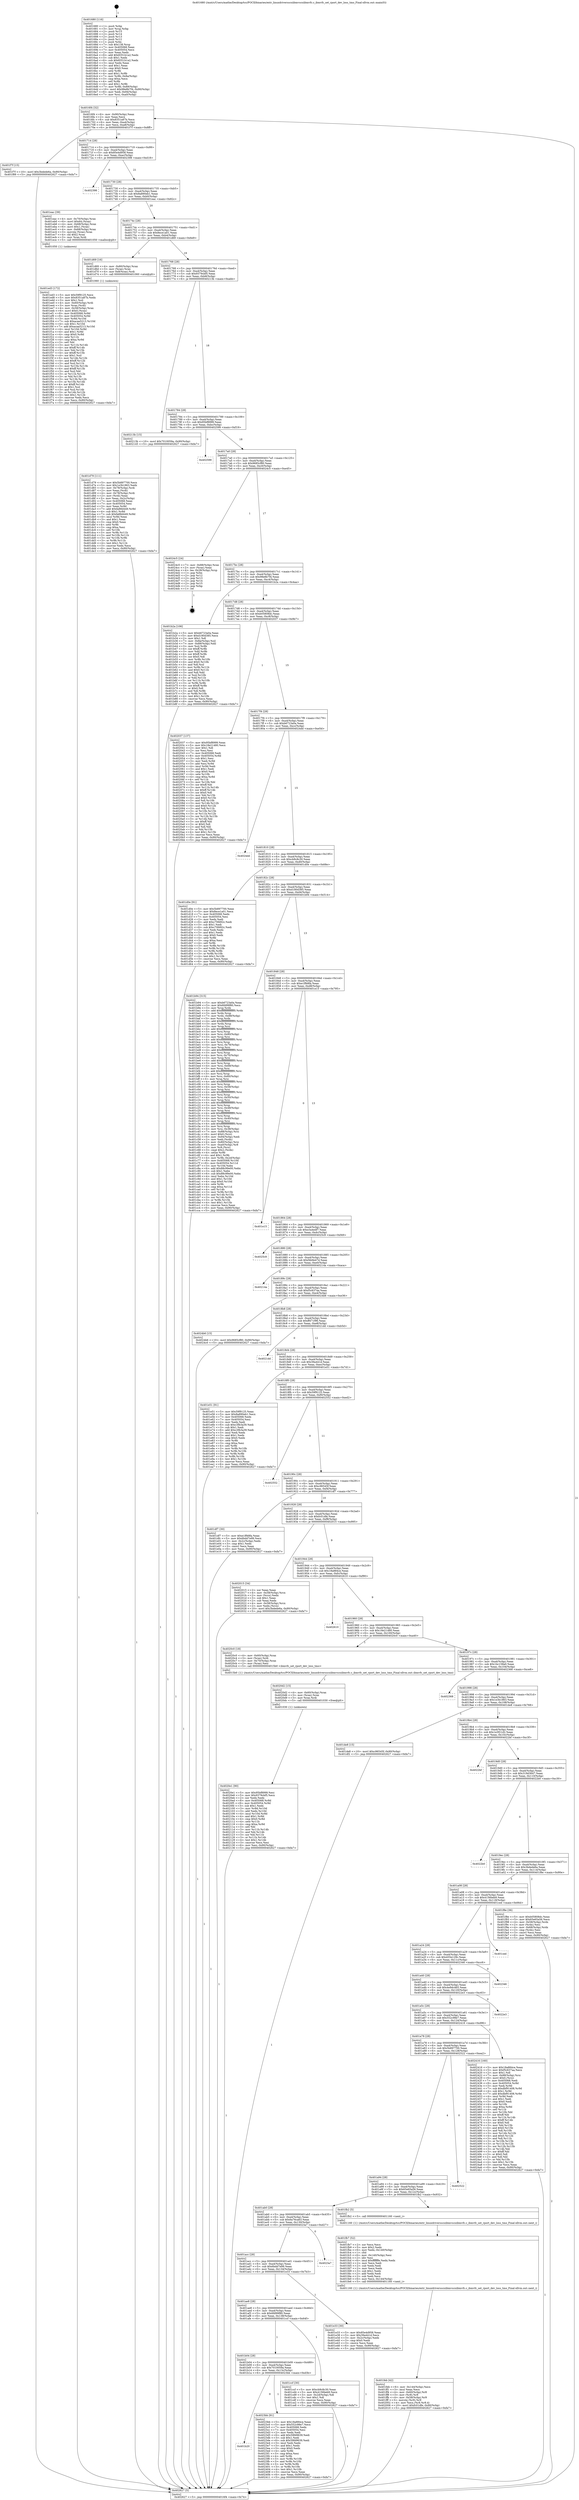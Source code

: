 digraph "0x401680" {
  label = "0x401680 (/mnt/c/Users/mathe/Desktop/tcc/POCII/binaries/extr_linuxdriversscsiibmvscsiibmvfc.c_ibmvfc_set_rport_dev_loss_tmo_Final-ollvm.out::main(0))"
  labelloc = "t"
  node[shape=record]

  Entry [label="",width=0.3,height=0.3,shape=circle,fillcolor=black,style=filled]
  "0x4016f4" [label="{
     0x4016f4 [32]\l
     | [instrs]\l
     &nbsp;&nbsp;0x4016f4 \<+6\>: mov -0x90(%rbp),%eax\l
     &nbsp;&nbsp;0x4016fa \<+2\>: mov %eax,%ecx\l
     &nbsp;&nbsp;0x4016fc \<+6\>: sub $0x8351a87b,%ecx\l
     &nbsp;&nbsp;0x401702 \<+6\>: mov %eax,-0xa4(%rbp)\l
     &nbsp;&nbsp;0x401708 \<+6\>: mov %ecx,-0xa8(%rbp)\l
     &nbsp;&nbsp;0x40170e \<+6\>: je 0000000000401f7f \<main+0x8ff\>\l
  }"]
  "0x401f7f" [label="{
     0x401f7f [15]\l
     | [instrs]\l
     &nbsp;&nbsp;0x401f7f \<+10\>: movl $0x3bdede6a,-0x90(%rbp)\l
     &nbsp;&nbsp;0x401f89 \<+5\>: jmp 0000000000402627 \<main+0xfa7\>\l
  }"]
  "0x401714" [label="{
     0x401714 [28]\l
     | [instrs]\l
     &nbsp;&nbsp;0x401714 \<+5\>: jmp 0000000000401719 \<main+0x99\>\l
     &nbsp;&nbsp;0x401719 \<+6\>: mov -0xa4(%rbp),%eax\l
     &nbsp;&nbsp;0x40171f \<+5\>: sub $0x85e4d958,%eax\l
     &nbsp;&nbsp;0x401724 \<+6\>: mov %eax,-0xac(%rbp)\l
     &nbsp;&nbsp;0x40172a \<+6\>: je 0000000000402398 \<main+0xd18\>\l
  }"]
  Exit [label="",width=0.3,height=0.3,shape=circle,fillcolor=black,style=filled,peripheries=2]
  "0x402398" [label="{
     0x402398\l
  }", style=dashed]
  "0x401730" [label="{
     0x401730 [28]\l
     | [instrs]\l
     &nbsp;&nbsp;0x401730 \<+5\>: jmp 0000000000401735 \<main+0xb5\>\l
     &nbsp;&nbsp;0x401735 \<+6\>: mov -0xa4(%rbp),%eax\l
     &nbsp;&nbsp;0x40173b \<+5\>: sub $0x8a890eb1,%eax\l
     &nbsp;&nbsp;0x401740 \<+6\>: mov %eax,-0xb0(%rbp)\l
     &nbsp;&nbsp;0x401746 \<+6\>: je 0000000000401eac \<main+0x82c\>\l
  }"]
  "0x401b20" [label="{
     0x401b20\l
  }", style=dashed]
  "0x401eac" [label="{
     0x401eac [39]\l
     | [instrs]\l
     &nbsp;&nbsp;0x401eac \<+4\>: mov -0x70(%rbp),%rax\l
     &nbsp;&nbsp;0x401eb0 \<+6\>: movl $0x64,(%rax)\l
     &nbsp;&nbsp;0x401eb6 \<+4\>: mov -0x68(%rbp),%rax\l
     &nbsp;&nbsp;0x401eba \<+6\>: movl $0x1,(%rax)\l
     &nbsp;&nbsp;0x401ec0 \<+4\>: mov -0x68(%rbp),%rax\l
     &nbsp;&nbsp;0x401ec4 \<+3\>: movslq (%rax),%rax\l
     &nbsp;&nbsp;0x401ec7 \<+4\>: shl $0x2,%rax\l
     &nbsp;&nbsp;0x401ecb \<+3\>: mov %rax,%rdi\l
     &nbsp;&nbsp;0x401ece \<+5\>: call 0000000000401050 \<malloc@plt\>\l
     | [calls]\l
     &nbsp;&nbsp;0x401050 \{1\} (unknown)\l
  }"]
  "0x40174c" [label="{
     0x40174c [28]\l
     | [instrs]\l
     &nbsp;&nbsp;0x40174c \<+5\>: jmp 0000000000401751 \<main+0xd1\>\l
     &nbsp;&nbsp;0x401751 \<+6\>: mov -0xa4(%rbp),%eax\l
     &nbsp;&nbsp;0x401757 \<+5\>: sub $0x8ece1a01,%eax\l
     &nbsp;&nbsp;0x40175c \<+6\>: mov %eax,-0xb4(%rbp)\l
     &nbsp;&nbsp;0x401762 \<+6\>: je 0000000000401d69 \<main+0x6e9\>\l
  }"]
  "0x4023bb" [label="{
     0x4023bb [91]\l
     | [instrs]\l
     &nbsp;&nbsp;0x4023bb \<+5\>: mov $0x18a884ce,%eax\l
     &nbsp;&nbsp;0x4023c0 \<+5\>: mov $0x552c98e7,%ecx\l
     &nbsp;&nbsp;0x4023c5 \<+7\>: mov 0x405068,%edx\l
     &nbsp;&nbsp;0x4023cc \<+7\>: mov 0x405054,%esi\l
     &nbsp;&nbsp;0x4023d3 \<+2\>: mov %edx,%edi\l
     &nbsp;&nbsp;0x4023d5 \<+6\>: add $0x59fd9639,%edi\l
     &nbsp;&nbsp;0x4023db \<+3\>: sub $0x1,%edi\l
     &nbsp;&nbsp;0x4023de \<+6\>: sub $0x59fd9639,%edi\l
     &nbsp;&nbsp;0x4023e4 \<+3\>: imul %edi,%edx\l
     &nbsp;&nbsp;0x4023e7 \<+3\>: and $0x1,%edx\l
     &nbsp;&nbsp;0x4023ea \<+3\>: cmp $0x0,%edx\l
     &nbsp;&nbsp;0x4023ed \<+4\>: sete %r8b\l
     &nbsp;&nbsp;0x4023f1 \<+3\>: cmp $0xa,%esi\l
     &nbsp;&nbsp;0x4023f4 \<+4\>: setl %r9b\l
     &nbsp;&nbsp;0x4023f8 \<+3\>: mov %r8b,%r10b\l
     &nbsp;&nbsp;0x4023fb \<+3\>: and %r9b,%r10b\l
     &nbsp;&nbsp;0x4023fe \<+3\>: xor %r9b,%r8b\l
     &nbsp;&nbsp;0x402401 \<+3\>: or %r8b,%r10b\l
     &nbsp;&nbsp;0x402404 \<+4\>: test $0x1,%r10b\l
     &nbsp;&nbsp;0x402408 \<+3\>: cmovne %ecx,%eax\l
     &nbsp;&nbsp;0x40240b \<+6\>: mov %eax,-0x90(%rbp)\l
     &nbsp;&nbsp;0x402411 \<+5\>: jmp 0000000000402627 \<main+0xfa7\>\l
  }"]
  "0x401d69" [label="{
     0x401d69 [16]\l
     | [instrs]\l
     &nbsp;&nbsp;0x401d69 \<+4\>: mov -0x80(%rbp),%rax\l
     &nbsp;&nbsp;0x401d6d \<+3\>: mov (%rax),%rax\l
     &nbsp;&nbsp;0x401d70 \<+4\>: mov 0x8(%rax),%rdi\l
     &nbsp;&nbsp;0x401d74 \<+5\>: call 0000000000401060 \<atoi@plt\>\l
     | [calls]\l
     &nbsp;&nbsp;0x401060 \{1\} (unknown)\l
  }"]
  "0x401768" [label="{
     0x401768 [28]\l
     | [instrs]\l
     &nbsp;&nbsp;0x401768 \<+5\>: jmp 000000000040176d \<main+0xed\>\l
     &nbsp;&nbsp;0x40176d \<+6\>: mov -0xa4(%rbp),%eax\l
     &nbsp;&nbsp;0x401773 \<+5\>: sub $0x9379cbf5,%eax\l
     &nbsp;&nbsp;0x401778 \<+6\>: mov %eax,-0xb8(%rbp)\l
     &nbsp;&nbsp;0x40177e \<+6\>: je 000000000040213b \<main+0xabb\>\l
  }"]
  "0x4020e1" [label="{
     0x4020e1 [90]\l
     | [instrs]\l
     &nbsp;&nbsp;0x4020e1 \<+5\>: mov $0x95bf8999,%esi\l
     &nbsp;&nbsp;0x4020e6 \<+5\>: mov $0x9379cbf5,%ecx\l
     &nbsp;&nbsp;0x4020eb \<+2\>: xor %edx,%edx\l
     &nbsp;&nbsp;0x4020ed \<+8\>: mov 0x405068,%r8d\l
     &nbsp;&nbsp;0x4020f5 \<+8\>: mov 0x405054,%r9d\l
     &nbsp;&nbsp;0x4020fd \<+3\>: sub $0x1,%edx\l
     &nbsp;&nbsp;0x402100 \<+3\>: mov %r8d,%r10d\l
     &nbsp;&nbsp;0x402103 \<+3\>: add %edx,%r10d\l
     &nbsp;&nbsp;0x402106 \<+4\>: imul %r10d,%r8d\l
     &nbsp;&nbsp;0x40210a \<+4\>: and $0x1,%r8d\l
     &nbsp;&nbsp;0x40210e \<+4\>: cmp $0x0,%r8d\l
     &nbsp;&nbsp;0x402112 \<+4\>: sete %r11b\l
     &nbsp;&nbsp;0x402116 \<+4\>: cmp $0xa,%r9d\l
     &nbsp;&nbsp;0x40211a \<+3\>: setl %bl\l
     &nbsp;&nbsp;0x40211d \<+3\>: mov %r11b,%r14b\l
     &nbsp;&nbsp;0x402120 \<+3\>: and %bl,%r14b\l
     &nbsp;&nbsp;0x402123 \<+3\>: xor %bl,%r11b\l
     &nbsp;&nbsp;0x402126 \<+3\>: or %r11b,%r14b\l
     &nbsp;&nbsp;0x402129 \<+4\>: test $0x1,%r14b\l
     &nbsp;&nbsp;0x40212d \<+3\>: cmovne %ecx,%esi\l
     &nbsp;&nbsp;0x402130 \<+6\>: mov %esi,-0x90(%rbp)\l
     &nbsp;&nbsp;0x402136 \<+5\>: jmp 0000000000402627 \<main+0xfa7\>\l
  }"]
  "0x40213b" [label="{
     0x40213b [15]\l
     | [instrs]\l
     &nbsp;&nbsp;0x40213b \<+10\>: movl $0x7010059a,-0x90(%rbp)\l
     &nbsp;&nbsp;0x402145 \<+5\>: jmp 0000000000402627 \<main+0xfa7\>\l
  }"]
  "0x401784" [label="{
     0x401784 [28]\l
     | [instrs]\l
     &nbsp;&nbsp;0x401784 \<+5\>: jmp 0000000000401789 \<main+0x109\>\l
     &nbsp;&nbsp;0x401789 \<+6\>: mov -0xa4(%rbp),%eax\l
     &nbsp;&nbsp;0x40178f \<+5\>: sub $0x95bf8999,%eax\l
     &nbsp;&nbsp;0x401794 \<+6\>: mov %eax,-0xbc(%rbp)\l
     &nbsp;&nbsp;0x40179a \<+6\>: je 0000000000402599 \<main+0xf19\>\l
  }"]
  "0x4020d2" [label="{
     0x4020d2 [15]\l
     | [instrs]\l
     &nbsp;&nbsp;0x4020d2 \<+4\>: mov -0x60(%rbp),%rax\l
     &nbsp;&nbsp;0x4020d6 \<+3\>: mov (%rax),%rax\l
     &nbsp;&nbsp;0x4020d9 \<+3\>: mov %rax,%rdi\l
     &nbsp;&nbsp;0x4020dc \<+5\>: call 0000000000401030 \<free@plt\>\l
     | [calls]\l
     &nbsp;&nbsp;0x401030 \{1\} (unknown)\l
  }"]
  "0x402599" [label="{
     0x402599\l
  }", style=dashed]
  "0x4017a0" [label="{
     0x4017a0 [28]\l
     | [instrs]\l
     &nbsp;&nbsp;0x4017a0 \<+5\>: jmp 00000000004017a5 \<main+0x125\>\l
     &nbsp;&nbsp;0x4017a5 \<+6\>: mov -0xa4(%rbp),%eax\l
     &nbsp;&nbsp;0x4017ab \<+5\>: sub $0x9685cf80,%eax\l
     &nbsp;&nbsp;0x4017b0 \<+6\>: mov %eax,-0xc0(%rbp)\l
     &nbsp;&nbsp;0x4017b6 \<+6\>: je 00000000004024c5 \<main+0xe45\>\l
  }"]
  "0x401feb" [label="{
     0x401feb [42]\l
     | [instrs]\l
     &nbsp;&nbsp;0x401feb \<+6\>: mov -0x144(%rbp),%ecx\l
     &nbsp;&nbsp;0x401ff1 \<+3\>: imul %eax,%ecx\l
     &nbsp;&nbsp;0x401ff4 \<+4\>: mov -0x60(%rbp),%r8\l
     &nbsp;&nbsp;0x401ff8 \<+3\>: mov (%r8),%r8\l
     &nbsp;&nbsp;0x401ffb \<+4\>: mov -0x58(%rbp),%r9\l
     &nbsp;&nbsp;0x401fff \<+3\>: movslq (%r9),%r9\l
     &nbsp;&nbsp;0x402002 \<+4\>: mov %ecx,(%r8,%r9,4)\l
     &nbsp;&nbsp;0x402006 \<+10\>: movl $0xfc01dfe,-0x90(%rbp)\l
     &nbsp;&nbsp;0x402010 \<+5\>: jmp 0000000000402627 \<main+0xfa7\>\l
  }"]
  "0x4024c5" [label="{
     0x4024c5 [24]\l
     | [instrs]\l
     &nbsp;&nbsp;0x4024c5 \<+7\>: mov -0x88(%rbp),%rax\l
     &nbsp;&nbsp;0x4024cc \<+2\>: mov (%rax),%eax\l
     &nbsp;&nbsp;0x4024ce \<+4\>: lea -0x28(%rbp),%rsp\l
     &nbsp;&nbsp;0x4024d2 \<+1\>: pop %rbx\l
     &nbsp;&nbsp;0x4024d3 \<+2\>: pop %r12\l
     &nbsp;&nbsp;0x4024d5 \<+2\>: pop %r13\l
     &nbsp;&nbsp;0x4024d7 \<+2\>: pop %r14\l
     &nbsp;&nbsp;0x4024d9 \<+2\>: pop %r15\l
     &nbsp;&nbsp;0x4024db \<+1\>: pop %rbp\l
     &nbsp;&nbsp;0x4024dc \<+1\>: ret\l
  }"]
  "0x4017bc" [label="{
     0x4017bc [28]\l
     | [instrs]\l
     &nbsp;&nbsp;0x4017bc \<+5\>: jmp 00000000004017c1 \<main+0x141\>\l
     &nbsp;&nbsp;0x4017c1 \<+6\>: mov -0xa4(%rbp),%eax\l
     &nbsp;&nbsp;0x4017c7 \<+5\>: sub $0x98e8b7f4,%eax\l
     &nbsp;&nbsp;0x4017cc \<+6\>: mov %eax,-0xc4(%rbp)\l
     &nbsp;&nbsp;0x4017d2 \<+6\>: je 0000000000401b2a \<main+0x4aa\>\l
  }"]
  "0x401fb7" [label="{
     0x401fb7 [52]\l
     | [instrs]\l
     &nbsp;&nbsp;0x401fb7 \<+2\>: xor %ecx,%ecx\l
     &nbsp;&nbsp;0x401fb9 \<+5\>: mov $0x2,%edx\l
     &nbsp;&nbsp;0x401fbe \<+6\>: mov %edx,-0x140(%rbp)\l
     &nbsp;&nbsp;0x401fc4 \<+1\>: cltd\l
     &nbsp;&nbsp;0x401fc5 \<+6\>: mov -0x140(%rbp),%esi\l
     &nbsp;&nbsp;0x401fcb \<+2\>: idiv %esi\l
     &nbsp;&nbsp;0x401fcd \<+6\>: imul $0xfffffffe,%edx,%edx\l
     &nbsp;&nbsp;0x401fd3 \<+2\>: mov %ecx,%edi\l
     &nbsp;&nbsp;0x401fd5 \<+2\>: sub %edx,%edi\l
     &nbsp;&nbsp;0x401fd7 \<+2\>: mov %ecx,%edx\l
     &nbsp;&nbsp;0x401fd9 \<+3\>: sub $0x1,%edx\l
     &nbsp;&nbsp;0x401fdc \<+2\>: add %edx,%edi\l
     &nbsp;&nbsp;0x401fde \<+2\>: sub %edi,%ecx\l
     &nbsp;&nbsp;0x401fe0 \<+6\>: mov %ecx,-0x144(%rbp)\l
     &nbsp;&nbsp;0x401fe6 \<+5\>: call 0000000000401160 \<next_i\>\l
     | [calls]\l
     &nbsp;&nbsp;0x401160 \{1\} (/mnt/c/Users/mathe/Desktop/tcc/POCII/binaries/extr_linuxdriversscsiibmvscsiibmvfc.c_ibmvfc_set_rport_dev_loss_tmo_Final-ollvm.out::next_i)\l
  }"]
  "0x401b2a" [label="{
     0x401b2a [106]\l
     | [instrs]\l
     &nbsp;&nbsp;0x401b2a \<+5\>: mov $0xb6723a0a,%eax\l
     &nbsp;&nbsp;0x401b2f \<+5\>: mov $0xd180d385,%ecx\l
     &nbsp;&nbsp;0x401b34 \<+2\>: mov $0x1,%dl\l
     &nbsp;&nbsp;0x401b36 \<+7\>: mov -0x8a(%rbp),%sil\l
     &nbsp;&nbsp;0x401b3d \<+7\>: mov -0x89(%rbp),%dil\l
     &nbsp;&nbsp;0x401b44 \<+3\>: mov %sil,%r8b\l
     &nbsp;&nbsp;0x401b47 \<+4\>: xor $0xff,%r8b\l
     &nbsp;&nbsp;0x401b4b \<+3\>: mov %dil,%r9b\l
     &nbsp;&nbsp;0x401b4e \<+4\>: xor $0xff,%r9b\l
     &nbsp;&nbsp;0x401b52 \<+3\>: xor $0x0,%dl\l
     &nbsp;&nbsp;0x401b55 \<+3\>: mov %r8b,%r10b\l
     &nbsp;&nbsp;0x401b58 \<+4\>: and $0x0,%r10b\l
     &nbsp;&nbsp;0x401b5c \<+3\>: and %dl,%sil\l
     &nbsp;&nbsp;0x401b5f \<+3\>: mov %r9b,%r11b\l
     &nbsp;&nbsp;0x401b62 \<+4\>: and $0x0,%r11b\l
     &nbsp;&nbsp;0x401b66 \<+3\>: and %dl,%dil\l
     &nbsp;&nbsp;0x401b69 \<+3\>: or %sil,%r10b\l
     &nbsp;&nbsp;0x401b6c \<+3\>: or %dil,%r11b\l
     &nbsp;&nbsp;0x401b6f \<+3\>: xor %r11b,%r10b\l
     &nbsp;&nbsp;0x401b72 \<+3\>: or %r9b,%r8b\l
     &nbsp;&nbsp;0x401b75 \<+4\>: xor $0xff,%r8b\l
     &nbsp;&nbsp;0x401b79 \<+3\>: or $0x0,%dl\l
     &nbsp;&nbsp;0x401b7c \<+3\>: and %dl,%r8b\l
     &nbsp;&nbsp;0x401b7f \<+3\>: or %r8b,%r10b\l
     &nbsp;&nbsp;0x401b82 \<+4\>: test $0x1,%r10b\l
     &nbsp;&nbsp;0x401b86 \<+3\>: cmovne %ecx,%eax\l
     &nbsp;&nbsp;0x401b89 \<+6\>: mov %eax,-0x90(%rbp)\l
     &nbsp;&nbsp;0x401b8f \<+5\>: jmp 0000000000402627 \<main+0xfa7\>\l
  }"]
  "0x4017d8" [label="{
     0x4017d8 [28]\l
     | [instrs]\l
     &nbsp;&nbsp;0x4017d8 \<+5\>: jmp 00000000004017dd \<main+0x15d\>\l
     &nbsp;&nbsp;0x4017dd \<+6\>: mov -0xa4(%rbp),%eax\l
     &nbsp;&nbsp;0x4017e3 \<+5\>: sub $0xb05808dc,%eax\l
     &nbsp;&nbsp;0x4017e8 \<+6\>: mov %eax,-0xc8(%rbp)\l
     &nbsp;&nbsp;0x4017ee \<+6\>: je 0000000000402037 \<main+0x9b7\>\l
  }"]
  "0x402627" [label="{
     0x402627 [5]\l
     | [instrs]\l
     &nbsp;&nbsp;0x402627 \<+5\>: jmp 00000000004016f4 \<main+0x74\>\l
  }"]
  "0x401680" [label="{
     0x401680 [116]\l
     | [instrs]\l
     &nbsp;&nbsp;0x401680 \<+1\>: push %rbp\l
     &nbsp;&nbsp;0x401681 \<+3\>: mov %rsp,%rbp\l
     &nbsp;&nbsp;0x401684 \<+2\>: push %r15\l
     &nbsp;&nbsp;0x401686 \<+2\>: push %r14\l
     &nbsp;&nbsp;0x401688 \<+2\>: push %r13\l
     &nbsp;&nbsp;0x40168a \<+2\>: push %r12\l
     &nbsp;&nbsp;0x40168c \<+1\>: push %rbx\l
     &nbsp;&nbsp;0x40168d \<+7\>: sub $0x138,%rsp\l
     &nbsp;&nbsp;0x401694 \<+7\>: mov 0x405068,%eax\l
     &nbsp;&nbsp;0x40169b \<+7\>: mov 0x405054,%ecx\l
     &nbsp;&nbsp;0x4016a2 \<+2\>: mov %eax,%edx\l
     &nbsp;&nbsp;0x4016a4 \<+6\>: add $0x8351b1a2,%edx\l
     &nbsp;&nbsp;0x4016aa \<+3\>: sub $0x1,%edx\l
     &nbsp;&nbsp;0x4016ad \<+6\>: sub $0x8351b1a2,%edx\l
     &nbsp;&nbsp;0x4016b3 \<+3\>: imul %edx,%eax\l
     &nbsp;&nbsp;0x4016b6 \<+3\>: and $0x1,%eax\l
     &nbsp;&nbsp;0x4016b9 \<+3\>: cmp $0x0,%eax\l
     &nbsp;&nbsp;0x4016bc \<+4\>: sete %r8b\l
     &nbsp;&nbsp;0x4016c0 \<+4\>: and $0x1,%r8b\l
     &nbsp;&nbsp;0x4016c4 \<+7\>: mov %r8b,-0x8a(%rbp)\l
     &nbsp;&nbsp;0x4016cb \<+3\>: cmp $0xa,%ecx\l
     &nbsp;&nbsp;0x4016ce \<+4\>: setl %r8b\l
     &nbsp;&nbsp;0x4016d2 \<+4\>: and $0x1,%r8b\l
     &nbsp;&nbsp;0x4016d6 \<+7\>: mov %r8b,-0x89(%rbp)\l
     &nbsp;&nbsp;0x4016dd \<+10\>: movl $0x98e8b7f4,-0x90(%rbp)\l
     &nbsp;&nbsp;0x4016e7 \<+6\>: mov %edi,-0x94(%rbp)\l
     &nbsp;&nbsp;0x4016ed \<+7\>: mov %rsi,-0xa0(%rbp)\l
  }"]
  "0x401ed3" [label="{
     0x401ed3 [172]\l
     | [instrs]\l
     &nbsp;&nbsp;0x401ed3 \<+5\>: mov $0x59f9125,%ecx\l
     &nbsp;&nbsp;0x401ed8 \<+5\>: mov $0x8351a87b,%edx\l
     &nbsp;&nbsp;0x401edd \<+3\>: mov $0x1,%sil\l
     &nbsp;&nbsp;0x401ee0 \<+4\>: mov -0x60(%rbp),%rdi\l
     &nbsp;&nbsp;0x401ee4 \<+3\>: mov %rax,(%rdi)\l
     &nbsp;&nbsp;0x401ee7 \<+4\>: mov -0x58(%rbp),%rax\l
     &nbsp;&nbsp;0x401eeb \<+6\>: movl $0x0,(%rax)\l
     &nbsp;&nbsp;0x401ef1 \<+8\>: mov 0x405068,%r8d\l
     &nbsp;&nbsp;0x401ef9 \<+8\>: mov 0x405054,%r9d\l
     &nbsp;&nbsp;0x401f01 \<+3\>: mov %r8d,%r10d\l
     &nbsp;&nbsp;0x401f04 \<+7\>: sub $0xacaa5213,%r10d\l
     &nbsp;&nbsp;0x401f0b \<+4\>: sub $0x1,%r10d\l
     &nbsp;&nbsp;0x401f0f \<+7\>: add $0xacaa5213,%r10d\l
     &nbsp;&nbsp;0x401f16 \<+4\>: imul %r10d,%r8d\l
     &nbsp;&nbsp;0x401f1a \<+4\>: and $0x1,%r8d\l
     &nbsp;&nbsp;0x401f1e \<+4\>: cmp $0x0,%r8d\l
     &nbsp;&nbsp;0x401f22 \<+4\>: sete %r11b\l
     &nbsp;&nbsp;0x401f26 \<+4\>: cmp $0xa,%r9d\l
     &nbsp;&nbsp;0x401f2a \<+3\>: setl %bl\l
     &nbsp;&nbsp;0x401f2d \<+3\>: mov %r11b,%r14b\l
     &nbsp;&nbsp;0x401f30 \<+4\>: xor $0xff,%r14b\l
     &nbsp;&nbsp;0x401f34 \<+3\>: mov %bl,%r15b\l
     &nbsp;&nbsp;0x401f37 \<+4\>: xor $0xff,%r15b\l
     &nbsp;&nbsp;0x401f3b \<+4\>: xor $0x1,%sil\l
     &nbsp;&nbsp;0x401f3f \<+3\>: mov %r14b,%r12b\l
     &nbsp;&nbsp;0x401f42 \<+4\>: and $0xff,%r12b\l
     &nbsp;&nbsp;0x401f46 \<+3\>: and %sil,%r11b\l
     &nbsp;&nbsp;0x401f49 \<+3\>: mov %r15b,%r13b\l
     &nbsp;&nbsp;0x401f4c \<+4\>: and $0xff,%r13b\l
     &nbsp;&nbsp;0x401f50 \<+3\>: and %sil,%bl\l
     &nbsp;&nbsp;0x401f53 \<+3\>: or %r11b,%r12b\l
     &nbsp;&nbsp;0x401f56 \<+3\>: or %bl,%r13b\l
     &nbsp;&nbsp;0x401f59 \<+3\>: xor %r13b,%r12b\l
     &nbsp;&nbsp;0x401f5c \<+3\>: or %r15b,%r14b\l
     &nbsp;&nbsp;0x401f5f \<+4\>: xor $0xff,%r14b\l
     &nbsp;&nbsp;0x401f63 \<+4\>: or $0x1,%sil\l
     &nbsp;&nbsp;0x401f67 \<+3\>: and %sil,%r14b\l
     &nbsp;&nbsp;0x401f6a \<+3\>: or %r14b,%r12b\l
     &nbsp;&nbsp;0x401f6d \<+4\>: test $0x1,%r12b\l
     &nbsp;&nbsp;0x401f71 \<+3\>: cmovne %edx,%ecx\l
     &nbsp;&nbsp;0x401f74 \<+6\>: mov %ecx,-0x90(%rbp)\l
     &nbsp;&nbsp;0x401f7a \<+5\>: jmp 0000000000402627 \<main+0xfa7\>\l
  }"]
  "0x402037" [label="{
     0x402037 [137]\l
     | [instrs]\l
     &nbsp;&nbsp;0x402037 \<+5\>: mov $0x95bf8999,%eax\l
     &nbsp;&nbsp;0x40203c \<+5\>: mov $0x18e21480,%ecx\l
     &nbsp;&nbsp;0x402041 \<+2\>: mov $0x1,%dl\l
     &nbsp;&nbsp;0x402043 \<+2\>: xor %esi,%esi\l
     &nbsp;&nbsp;0x402045 \<+7\>: mov 0x405068,%edi\l
     &nbsp;&nbsp;0x40204c \<+8\>: mov 0x405054,%r8d\l
     &nbsp;&nbsp;0x402054 \<+3\>: sub $0x1,%esi\l
     &nbsp;&nbsp;0x402057 \<+3\>: mov %edi,%r9d\l
     &nbsp;&nbsp;0x40205a \<+3\>: add %esi,%r9d\l
     &nbsp;&nbsp;0x40205d \<+4\>: imul %r9d,%edi\l
     &nbsp;&nbsp;0x402061 \<+3\>: and $0x1,%edi\l
     &nbsp;&nbsp;0x402064 \<+3\>: cmp $0x0,%edi\l
     &nbsp;&nbsp;0x402067 \<+4\>: sete %r10b\l
     &nbsp;&nbsp;0x40206b \<+4\>: cmp $0xa,%r8d\l
     &nbsp;&nbsp;0x40206f \<+4\>: setl %r11b\l
     &nbsp;&nbsp;0x402073 \<+3\>: mov %r10b,%bl\l
     &nbsp;&nbsp;0x402076 \<+3\>: xor $0xff,%bl\l
     &nbsp;&nbsp;0x402079 \<+3\>: mov %r11b,%r14b\l
     &nbsp;&nbsp;0x40207c \<+4\>: xor $0xff,%r14b\l
     &nbsp;&nbsp;0x402080 \<+3\>: xor $0x0,%dl\l
     &nbsp;&nbsp;0x402083 \<+3\>: mov %bl,%r15b\l
     &nbsp;&nbsp;0x402086 \<+4\>: and $0x0,%r15b\l
     &nbsp;&nbsp;0x40208a \<+3\>: and %dl,%r10b\l
     &nbsp;&nbsp;0x40208d \<+3\>: mov %r14b,%r12b\l
     &nbsp;&nbsp;0x402090 \<+4\>: and $0x0,%r12b\l
     &nbsp;&nbsp;0x402094 \<+3\>: and %dl,%r11b\l
     &nbsp;&nbsp;0x402097 \<+3\>: or %r10b,%r15b\l
     &nbsp;&nbsp;0x40209a \<+3\>: or %r11b,%r12b\l
     &nbsp;&nbsp;0x40209d \<+3\>: xor %r12b,%r15b\l
     &nbsp;&nbsp;0x4020a0 \<+3\>: or %r14b,%bl\l
     &nbsp;&nbsp;0x4020a3 \<+3\>: xor $0xff,%bl\l
     &nbsp;&nbsp;0x4020a6 \<+3\>: or $0x0,%dl\l
     &nbsp;&nbsp;0x4020a9 \<+2\>: and %dl,%bl\l
     &nbsp;&nbsp;0x4020ab \<+3\>: or %bl,%r15b\l
     &nbsp;&nbsp;0x4020ae \<+4\>: test $0x1,%r15b\l
     &nbsp;&nbsp;0x4020b2 \<+3\>: cmovne %ecx,%eax\l
     &nbsp;&nbsp;0x4020b5 \<+6\>: mov %eax,-0x90(%rbp)\l
     &nbsp;&nbsp;0x4020bb \<+5\>: jmp 0000000000402627 \<main+0xfa7\>\l
  }"]
  "0x4017f4" [label="{
     0x4017f4 [28]\l
     | [instrs]\l
     &nbsp;&nbsp;0x4017f4 \<+5\>: jmp 00000000004017f9 \<main+0x179\>\l
     &nbsp;&nbsp;0x4017f9 \<+6\>: mov -0xa4(%rbp),%eax\l
     &nbsp;&nbsp;0x4017ff \<+5\>: sub $0xb6723a0a,%eax\l
     &nbsp;&nbsp;0x401804 \<+6\>: mov %eax,-0xcc(%rbp)\l
     &nbsp;&nbsp;0x40180a \<+6\>: je 00000000004024dd \<main+0xe5d\>\l
  }"]
  "0x401d79" [label="{
     0x401d79 [111]\l
     | [instrs]\l
     &nbsp;&nbsp;0x401d79 \<+5\>: mov $0x5b897700,%ecx\l
     &nbsp;&nbsp;0x401d7e \<+5\>: mov $0x1e3b1863,%edx\l
     &nbsp;&nbsp;0x401d83 \<+4\>: mov -0x78(%rbp),%rdi\l
     &nbsp;&nbsp;0x401d87 \<+2\>: mov %eax,(%rdi)\l
     &nbsp;&nbsp;0x401d89 \<+4\>: mov -0x78(%rbp),%rdi\l
     &nbsp;&nbsp;0x401d8d \<+2\>: mov (%rdi),%eax\l
     &nbsp;&nbsp;0x401d8f \<+3\>: mov %eax,-0x2c(%rbp)\l
     &nbsp;&nbsp;0x401d92 \<+7\>: mov 0x405068,%eax\l
     &nbsp;&nbsp;0x401d99 \<+7\>: mov 0x405054,%esi\l
     &nbsp;&nbsp;0x401da0 \<+3\>: mov %eax,%r8d\l
     &nbsp;&nbsp;0x401da3 \<+7\>: add $0xfa88d449,%r8d\l
     &nbsp;&nbsp;0x401daa \<+4\>: sub $0x1,%r8d\l
     &nbsp;&nbsp;0x401dae \<+7\>: sub $0xfa88d449,%r8d\l
     &nbsp;&nbsp;0x401db5 \<+4\>: imul %r8d,%eax\l
     &nbsp;&nbsp;0x401db9 \<+3\>: and $0x1,%eax\l
     &nbsp;&nbsp;0x401dbc \<+3\>: cmp $0x0,%eax\l
     &nbsp;&nbsp;0x401dbf \<+4\>: sete %r9b\l
     &nbsp;&nbsp;0x401dc3 \<+3\>: cmp $0xa,%esi\l
     &nbsp;&nbsp;0x401dc6 \<+4\>: setl %r10b\l
     &nbsp;&nbsp;0x401dca \<+3\>: mov %r9b,%r11b\l
     &nbsp;&nbsp;0x401dcd \<+3\>: and %r10b,%r11b\l
     &nbsp;&nbsp;0x401dd0 \<+3\>: xor %r10b,%r9b\l
     &nbsp;&nbsp;0x401dd3 \<+3\>: or %r9b,%r11b\l
     &nbsp;&nbsp;0x401dd6 \<+4\>: test $0x1,%r11b\l
     &nbsp;&nbsp;0x401dda \<+3\>: cmovne %edx,%ecx\l
     &nbsp;&nbsp;0x401ddd \<+6\>: mov %ecx,-0x90(%rbp)\l
     &nbsp;&nbsp;0x401de3 \<+5\>: jmp 0000000000402627 \<main+0xfa7\>\l
  }"]
  "0x4024dd" [label="{
     0x4024dd\l
  }", style=dashed]
  "0x401810" [label="{
     0x401810 [28]\l
     | [instrs]\l
     &nbsp;&nbsp;0x401810 \<+5\>: jmp 0000000000401815 \<main+0x195\>\l
     &nbsp;&nbsp;0x401815 \<+6\>: mov -0xa4(%rbp),%eax\l
     &nbsp;&nbsp;0x40181b \<+5\>: sub $0xcb9c8c30,%eax\l
     &nbsp;&nbsp;0x401820 \<+6\>: mov %eax,-0xd0(%rbp)\l
     &nbsp;&nbsp;0x401826 \<+6\>: je 0000000000401d0e \<main+0x68e\>\l
  }"]
  "0x401b04" [label="{
     0x401b04 [28]\l
     | [instrs]\l
     &nbsp;&nbsp;0x401b04 \<+5\>: jmp 0000000000401b09 \<main+0x489\>\l
     &nbsp;&nbsp;0x401b09 \<+6\>: mov -0xa4(%rbp),%eax\l
     &nbsp;&nbsp;0x401b0f \<+5\>: sub $0x7010059a,%eax\l
     &nbsp;&nbsp;0x401b14 \<+6\>: mov %eax,-0x13c(%rbp)\l
     &nbsp;&nbsp;0x401b1a \<+6\>: je 00000000004023bb \<main+0xd3b\>\l
  }"]
  "0x401d0e" [label="{
     0x401d0e [91]\l
     | [instrs]\l
     &nbsp;&nbsp;0x401d0e \<+5\>: mov $0x5b897700,%eax\l
     &nbsp;&nbsp;0x401d13 \<+5\>: mov $0x8ece1a01,%ecx\l
     &nbsp;&nbsp;0x401d18 \<+7\>: mov 0x405068,%edx\l
     &nbsp;&nbsp;0x401d1f \<+7\>: mov 0x405054,%esi\l
     &nbsp;&nbsp;0x401d26 \<+2\>: mov %edx,%edi\l
     &nbsp;&nbsp;0x401d28 \<+6\>: add $0xc70fd92c,%edi\l
     &nbsp;&nbsp;0x401d2e \<+3\>: sub $0x1,%edi\l
     &nbsp;&nbsp;0x401d31 \<+6\>: sub $0xc70fd92c,%edi\l
     &nbsp;&nbsp;0x401d37 \<+3\>: imul %edi,%edx\l
     &nbsp;&nbsp;0x401d3a \<+3\>: and $0x1,%edx\l
     &nbsp;&nbsp;0x401d3d \<+3\>: cmp $0x0,%edx\l
     &nbsp;&nbsp;0x401d40 \<+4\>: sete %r8b\l
     &nbsp;&nbsp;0x401d44 \<+3\>: cmp $0xa,%esi\l
     &nbsp;&nbsp;0x401d47 \<+4\>: setl %r9b\l
     &nbsp;&nbsp;0x401d4b \<+3\>: mov %r8b,%r10b\l
     &nbsp;&nbsp;0x401d4e \<+3\>: and %r9b,%r10b\l
     &nbsp;&nbsp;0x401d51 \<+3\>: xor %r9b,%r8b\l
     &nbsp;&nbsp;0x401d54 \<+3\>: or %r8b,%r10b\l
     &nbsp;&nbsp;0x401d57 \<+4\>: test $0x1,%r10b\l
     &nbsp;&nbsp;0x401d5b \<+3\>: cmovne %ecx,%eax\l
     &nbsp;&nbsp;0x401d5e \<+6\>: mov %eax,-0x90(%rbp)\l
     &nbsp;&nbsp;0x401d64 \<+5\>: jmp 0000000000402627 \<main+0xfa7\>\l
  }"]
  "0x40182c" [label="{
     0x40182c [28]\l
     | [instrs]\l
     &nbsp;&nbsp;0x40182c \<+5\>: jmp 0000000000401831 \<main+0x1b1\>\l
     &nbsp;&nbsp;0x401831 \<+6\>: mov -0xa4(%rbp),%eax\l
     &nbsp;&nbsp;0x401837 \<+5\>: sub $0xd180d385,%eax\l
     &nbsp;&nbsp;0x40183c \<+6\>: mov %eax,-0xd4(%rbp)\l
     &nbsp;&nbsp;0x401842 \<+6\>: je 0000000000401b94 \<main+0x514\>\l
  }"]
  "0x401ccf" [label="{
     0x401ccf [30]\l
     | [instrs]\l
     &nbsp;&nbsp;0x401ccf \<+5\>: mov $0xcb9c8c30,%eax\l
     &nbsp;&nbsp;0x401cd4 \<+5\>: mov $0x4156beb9,%ecx\l
     &nbsp;&nbsp;0x401cd9 \<+3\>: mov -0x2d(%rbp),%dl\l
     &nbsp;&nbsp;0x401cdc \<+3\>: test $0x1,%dl\l
     &nbsp;&nbsp;0x401cdf \<+3\>: cmovne %ecx,%eax\l
     &nbsp;&nbsp;0x401ce2 \<+6\>: mov %eax,-0x90(%rbp)\l
     &nbsp;&nbsp;0x401ce8 \<+5\>: jmp 0000000000402627 \<main+0xfa7\>\l
  }"]
  "0x401b94" [label="{
     0x401b94 [315]\l
     | [instrs]\l
     &nbsp;&nbsp;0x401b94 \<+5\>: mov $0xb6723a0a,%eax\l
     &nbsp;&nbsp;0x401b99 \<+5\>: mov $0x6fd99f80,%ecx\l
     &nbsp;&nbsp;0x401b9e \<+3\>: mov %rsp,%rdx\l
     &nbsp;&nbsp;0x401ba1 \<+4\>: add $0xfffffffffffffff0,%rdx\l
     &nbsp;&nbsp;0x401ba5 \<+3\>: mov %rdx,%rsp\l
     &nbsp;&nbsp;0x401ba8 \<+7\>: mov %rdx,-0x88(%rbp)\l
     &nbsp;&nbsp;0x401baf \<+3\>: mov %rsp,%rdx\l
     &nbsp;&nbsp;0x401bb2 \<+4\>: add $0xfffffffffffffff0,%rdx\l
     &nbsp;&nbsp;0x401bb6 \<+3\>: mov %rdx,%rsp\l
     &nbsp;&nbsp;0x401bb9 \<+3\>: mov %rsp,%rsi\l
     &nbsp;&nbsp;0x401bbc \<+4\>: add $0xfffffffffffffff0,%rsi\l
     &nbsp;&nbsp;0x401bc0 \<+3\>: mov %rsi,%rsp\l
     &nbsp;&nbsp;0x401bc3 \<+4\>: mov %rsi,-0x80(%rbp)\l
     &nbsp;&nbsp;0x401bc7 \<+3\>: mov %rsp,%rsi\l
     &nbsp;&nbsp;0x401bca \<+4\>: add $0xfffffffffffffff0,%rsi\l
     &nbsp;&nbsp;0x401bce \<+3\>: mov %rsi,%rsp\l
     &nbsp;&nbsp;0x401bd1 \<+4\>: mov %rsi,-0x78(%rbp)\l
     &nbsp;&nbsp;0x401bd5 \<+3\>: mov %rsp,%rsi\l
     &nbsp;&nbsp;0x401bd8 \<+4\>: add $0xfffffffffffffff0,%rsi\l
     &nbsp;&nbsp;0x401bdc \<+3\>: mov %rsi,%rsp\l
     &nbsp;&nbsp;0x401bdf \<+4\>: mov %rsi,-0x70(%rbp)\l
     &nbsp;&nbsp;0x401be3 \<+3\>: mov %rsp,%rsi\l
     &nbsp;&nbsp;0x401be6 \<+4\>: add $0xfffffffffffffff0,%rsi\l
     &nbsp;&nbsp;0x401bea \<+3\>: mov %rsi,%rsp\l
     &nbsp;&nbsp;0x401bed \<+4\>: mov %rsi,-0x68(%rbp)\l
     &nbsp;&nbsp;0x401bf1 \<+3\>: mov %rsp,%rsi\l
     &nbsp;&nbsp;0x401bf4 \<+4\>: add $0xfffffffffffffff0,%rsi\l
     &nbsp;&nbsp;0x401bf8 \<+3\>: mov %rsi,%rsp\l
     &nbsp;&nbsp;0x401bfb \<+4\>: mov %rsi,-0x60(%rbp)\l
     &nbsp;&nbsp;0x401bff \<+3\>: mov %rsp,%rsi\l
     &nbsp;&nbsp;0x401c02 \<+4\>: add $0xfffffffffffffff0,%rsi\l
     &nbsp;&nbsp;0x401c06 \<+3\>: mov %rsi,%rsp\l
     &nbsp;&nbsp;0x401c09 \<+4\>: mov %rsi,-0x58(%rbp)\l
     &nbsp;&nbsp;0x401c0d \<+3\>: mov %rsp,%rsi\l
     &nbsp;&nbsp;0x401c10 \<+4\>: add $0xfffffffffffffff0,%rsi\l
     &nbsp;&nbsp;0x401c14 \<+3\>: mov %rsi,%rsp\l
     &nbsp;&nbsp;0x401c17 \<+4\>: mov %rsi,-0x50(%rbp)\l
     &nbsp;&nbsp;0x401c1b \<+3\>: mov %rsp,%rsi\l
     &nbsp;&nbsp;0x401c1e \<+4\>: add $0xfffffffffffffff0,%rsi\l
     &nbsp;&nbsp;0x401c22 \<+3\>: mov %rsi,%rsp\l
     &nbsp;&nbsp;0x401c25 \<+4\>: mov %rsi,-0x48(%rbp)\l
     &nbsp;&nbsp;0x401c29 \<+3\>: mov %rsp,%rsi\l
     &nbsp;&nbsp;0x401c2c \<+4\>: add $0xfffffffffffffff0,%rsi\l
     &nbsp;&nbsp;0x401c30 \<+3\>: mov %rsi,%rsp\l
     &nbsp;&nbsp;0x401c33 \<+4\>: mov %rsi,-0x40(%rbp)\l
     &nbsp;&nbsp;0x401c37 \<+3\>: mov %rsp,%rsi\l
     &nbsp;&nbsp;0x401c3a \<+4\>: add $0xfffffffffffffff0,%rsi\l
     &nbsp;&nbsp;0x401c3e \<+3\>: mov %rsi,%rsp\l
     &nbsp;&nbsp;0x401c41 \<+4\>: mov %rsi,-0x38(%rbp)\l
     &nbsp;&nbsp;0x401c45 \<+7\>: mov -0x88(%rbp),%rsi\l
     &nbsp;&nbsp;0x401c4c \<+6\>: movl $0x0,(%rsi)\l
     &nbsp;&nbsp;0x401c52 \<+6\>: mov -0x94(%rbp),%edi\l
     &nbsp;&nbsp;0x401c58 \<+2\>: mov %edi,(%rdx)\l
     &nbsp;&nbsp;0x401c5a \<+4\>: mov -0x80(%rbp),%rsi\l
     &nbsp;&nbsp;0x401c5e \<+7\>: mov -0xa0(%rbp),%r8\l
     &nbsp;&nbsp;0x401c65 \<+3\>: mov %r8,(%rsi)\l
     &nbsp;&nbsp;0x401c68 \<+3\>: cmpl $0x2,(%rdx)\l
     &nbsp;&nbsp;0x401c6b \<+4\>: setne %r9b\l
     &nbsp;&nbsp;0x401c6f \<+4\>: and $0x1,%r9b\l
     &nbsp;&nbsp;0x401c73 \<+4\>: mov %r9b,-0x2d(%rbp)\l
     &nbsp;&nbsp;0x401c77 \<+8\>: mov 0x405068,%r10d\l
     &nbsp;&nbsp;0x401c7f \<+8\>: mov 0x405054,%r11d\l
     &nbsp;&nbsp;0x401c87 \<+3\>: mov %r10d,%ebx\l
     &nbsp;&nbsp;0x401c8a \<+6\>: add $0x88c99e00,%ebx\l
     &nbsp;&nbsp;0x401c90 \<+3\>: sub $0x1,%ebx\l
     &nbsp;&nbsp;0x401c93 \<+6\>: sub $0x88c99e00,%ebx\l
     &nbsp;&nbsp;0x401c99 \<+4\>: imul %ebx,%r10d\l
     &nbsp;&nbsp;0x401c9d \<+4\>: and $0x1,%r10d\l
     &nbsp;&nbsp;0x401ca1 \<+4\>: cmp $0x0,%r10d\l
     &nbsp;&nbsp;0x401ca5 \<+4\>: sete %r9b\l
     &nbsp;&nbsp;0x401ca9 \<+4\>: cmp $0xa,%r11d\l
     &nbsp;&nbsp;0x401cad \<+4\>: setl %r14b\l
     &nbsp;&nbsp;0x401cb1 \<+3\>: mov %r9b,%r15b\l
     &nbsp;&nbsp;0x401cb4 \<+3\>: and %r14b,%r15b\l
     &nbsp;&nbsp;0x401cb7 \<+3\>: xor %r14b,%r9b\l
     &nbsp;&nbsp;0x401cba \<+3\>: or %r9b,%r15b\l
     &nbsp;&nbsp;0x401cbd \<+4\>: test $0x1,%r15b\l
     &nbsp;&nbsp;0x401cc1 \<+3\>: cmovne %ecx,%eax\l
     &nbsp;&nbsp;0x401cc4 \<+6\>: mov %eax,-0x90(%rbp)\l
     &nbsp;&nbsp;0x401cca \<+5\>: jmp 0000000000402627 \<main+0xfa7\>\l
  }"]
  "0x401848" [label="{
     0x401848 [28]\l
     | [instrs]\l
     &nbsp;&nbsp;0x401848 \<+5\>: jmp 000000000040184d \<main+0x1cd\>\l
     &nbsp;&nbsp;0x40184d \<+6\>: mov -0xa4(%rbp),%eax\l
     &nbsp;&nbsp;0x401853 \<+5\>: sub $0xe1ff48fa,%eax\l
     &nbsp;&nbsp;0x401858 \<+6\>: mov %eax,-0xd8(%rbp)\l
     &nbsp;&nbsp;0x40185e \<+6\>: je 0000000000401e15 \<main+0x795\>\l
  }"]
  "0x401ae8" [label="{
     0x401ae8 [28]\l
     | [instrs]\l
     &nbsp;&nbsp;0x401ae8 \<+5\>: jmp 0000000000401aed \<main+0x46d\>\l
     &nbsp;&nbsp;0x401aed \<+6\>: mov -0xa4(%rbp),%eax\l
     &nbsp;&nbsp;0x401af3 \<+5\>: sub $0x6fd99f80,%eax\l
     &nbsp;&nbsp;0x401af8 \<+6\>: mov %eax,-0x138(%rbp)\l
     &nbsp;&nbsp;0x401afe \<+6\>: je 0000000000401ccf \<main+0x64f\>\l
  }"]
  "0x401e33" [label="{
     0x401e33 [30]\l
     | [instrs]\l
     &nbsp;&nbsp;0x401e33 \<+5\>: mov $0x85e4d958,%eax\l
     &nbsp;&nbsp;0x401e38 \<+5\>: mov $0x39a441d,%ecx\l
     &nbsp;&nbsp;0x401e3d \<+3\>: mov -0x2c(%rbp),%edx\l
     &nbsp;&nbsp;0x401e40 \<+3\>: cmp $0x0,%edx\l
     &nbsp;&nbsp;0x401e43 \<+3\>: cmove %ecx,%eax\l
     &nbsp;&nbsp;0x401e46 \<+6\>: mov %eax,-0x90(%rbp)\l
     &nbsp;&nbsp;0x401e4c \<+5\>: jmp 0000000000402627 \<main+0xfa7\>\l
  }"]
  "0x401e15" [label="{
     0x401e15\l
  }", style=dashed]
  "0x401864" [label="{
     0x401864 [28]\l
     | [instrs]\l
     &nbsp;&nbsp;0x401864 \<+5\>: jmp 0000000000401869 \<main+0x1e9\>\l
     &nbsp;&nbsp;0x401869 \<+6\>: mov -0xa4(%rbp),%eax\l
     &nbsp;&nbsp;0x40186f \<+5\>: sub $0xe3a4edf7,%eax\l
     &nbsp;&nbsp;0x401874 \<+6\>: mov %eax,-0xdc(%rbp)\l
     &nbsp;&nbsp;0x40187a \<+6\>: je 00000000004025c9 \<main+0xf49\>\l
  }"]
  "0x401acc" [label="{
     0x401acc [28]\l
     | [instrs]\l
     &nbsp;&nbsp;0x401acc \<+5\>: jmp 0000000000401ad1 \<main+0x451\>\l
     &nbsp;&nbsp;0x401ad1 \<+6\>: mov -0xa4(%rbp),%eax\l
     &nbsp;&nbsp;0x401ad7 \<+5\>: sub $0x6bdd7e99,%eax\l
     &nbsp;&nbsp;0x401adc \<+6\>: mov %eax,-0x134(%rbp)\l
     &nbsp;&nbsp;0x401ae2 \<+6\>: je 0000000000401e33 \<main+0x7b3\>\l
  }"]
  "0x4025c9" [label="{
     0x4025c9\l
  }", style=dashed]
  "0x401880" [label="{
     0x401880 [28]\l
     | [instrs]\l
     &nbsp;&nbsp;0x401880 \<+5\>: jmp 0000000000401885 \<main+0x205\>\l
     &nbsp;&nbsp;0x401885 \<+6\>: mov -0xa4(%rbp),%eax\l
     &nbsp;&nbsp;0x40188b \<+5\>: sub $0xf4b9e47d,%eax\l
     &nbsp;&nbsp;0x401890 \<+6\>: mov %eax,-0xe0(%rbp)\l
     &nbsp;&nbsp;0x401896 \<+6\>: je 000000000040214a \<main+0xaca\>\l
  }"]
  "0x4023a7" [label="{
     0x4023a7\l
  }", style=dashed]
  "0x40214a" [label="{
     0x40214a\l
  }", style=dashed]
  "0x40189c" [label="{
     0x40189c [28]\l
     | [instrs]\l
     &nbsp;&nbsp;0x40189c \<+5\>: jmp 00000000004018a1 \<main+0x221\>\l
     &nbsp;&nbsp;0x4018a1 \<+6\>: mov -0xa4(%rbp),%eax\l
     &nbsp;&nbsp;0x4018a7 \<+5\>: sub $0xf5c637aa,%eax\l
     &nbsp;&nbsp;0x4018ac \<+6\>: mov %eax,-0xe4(%rbp)\l
     &nbsp;&nbsp;0x4018b2 \<+6\>: je 00000000004024b6 \<main+0xe36\>\l
  }"]
  "0x401ab0" [label="{
     0x401ab0 [28]\l
     | [instrs]\l
     &nbsp;&nbsp;0x401ab0 \<+5\>: jmp 0000000000401ab5 \<main+0x435\>\l
     &nbsp;&nbsp;0x401ab5 \<+6\>: mov -0xa4(%rbp),%eax\l
     &nbsp;&nbsp;0x401abb \<+5\>: sub $0x6a76ca63,%eax\l
     &nbsp;&nbsp;0x401ac0 \<+6\>: mov %eax,-0x130(%rbp)\l
     &nbsp;&nbsp;0x401ac6 \<+6\>: je 00000000004023a7 \<main+0xd27\>\l
  }"]
  "0x4024b6" [label="{
     0x4024b6 [15]\l
     | [instrs]\l
     &nbsp;&nbsp;0x4024b6 \<+10\>: movl $0x9685cf80,-0x90(%rbp)\l
     &nbsp;&nbsp;0x4024c0 \<+5\>: jmp 0000000000402627 \<main+0xfa7\>\l
  }"]
  "0x4018b8" [label="{
     0x4018b8 [28]\l
     | [instrs]\l
     &nbsp;&nbsp;0x4018b8 \<+5\>: jmp 00000000004018bd \<main+0x23d\>\l
     &nbsp;&nbsp;0x4018bd \<+6\>: mov -0xa4(%rbp),%eax\l
     &nbsp;&nbsp;0x4018c3 \<+5\>: sub $0xff471f96,%eax\l
     &nbsp;&nbsp;0x4018c8 \<+6\>: mov %eax,-0xe8(%rbp)\l
     &nbsp;&nbsp;0x4018ce \<+6\>: je 00000000004021dd \<main+0xb5d\>\l
  }"]
  "0x401fb2" [label="{
     0x401fb2 [5]\l
     | [instrs]\l
     &nbsp;&nbsp;0x401fb2 \<+5\>: call 0000000000401160 \<next_i\>\l
     | [calls]\l
     &nbsp;&nbsp;0x401160 \{1\} (/mnt/c/Users/mathe/Desktop/tcc/POCII/binaries/extr_linuxdriversscsiibmvscsiibmvfc.c_ibmvfc_set_rport_dev_loss_tmo_Final-ollvm.out::next_i)\l
  }"]
  "0x4021dd" [label="{
     0x4021dd\l
  }", style=dashed]
  "0x4018d4" [label="{
     0x4018d4 [28]\l
     | [instrs]\l
     &nbsp;&nbsp;0x4018d4 \<+5\>: jmp 00000000004018d9 \<main+0x259\>\l
     &nbsp;&nbsp;0x4018d9 \<+6\>: mov -0xa4(%rbp),%eax\l
     &nbsp;&nbsp;0x4018df \<+5\>: sub $0x39a441d,%eax\l
     &nbsp;&nbsp;0x4018e4 \<+6\>: mov %eax,-0xec(%rbp)\l
     &nbsp;&nbsp;0x4018ea \<+6\>: je 0000000000401e51 \<main+0x7d1\>\l
  }"]
  "0x401a94" [label="{
     0x401a94 [28]\l
     | [instrs]\l
     &nbsp;&nbsp;0x401a94 \<+5\>: jmp 0000000000401a99 \<main+0x419\>\l
     &nbsp;&nbsp;0x401a99 \<+6\>: mov -0xa4(%rbp),%eax\l
     &nbsp;&nbsp;0x401a9f \<+5\>: sub $0x65e65a56,%eax\l
     &nbsp;&nbsp;0x401aa4 \<+6\>: mov %eax,-0x12c(%rbp)\l
     &nbsp;&nbsp;0x401aaa \<+6\>: je 0000000000401fb2 \<main+0x932\>\l
  }"]
  "0x401e51" [label="{
     0x401e51 [91]\l
     | [instrs]\l
     &nbsp;&nbsp;0x401e51 \<+5\>: mov $0x59f9125,%eax\l
     &nbsp;&nbsp;0x401e56 \<+5\>: mov $0x8a890eb1,%ecx\l
     &nbsp;&nbsp;0x401e5b \<+7\>: mov 0x405068,%edx\l
     &nbsp;&nbsp;0x401e62 \<+7\>: mov 0x405054,%esi\l
     &nbsp;&nbsp;0x401e69 \<+2\>: mov %edx,%edi\l
     &nbsp;&nbsp;0x401e6b \<+6\>: sub $0xc3fb3a39,%edi\l
     &nbsp;&nbsp;0x401e71 \<+3\>: sub $0x1,%edi\l
     &nbsp;&nbsp;0x401e74 \<+6\>: add $0xc3fb3a39,%edi\l
     &nbsp;&nbsp;0x401e7a \<+3\>: imul %edi,%edx\l
     &nbsp;&nbsp;0x401e7d \<+3\>: and $0x1,%edx\l
     &nbsp;&nbsp;0x401e80 \<+3\>: cmp $0x0,%edx\l
     &nbsp;&nbsp;0x401e83 \<+4\>: sete %r8b\l
     &nbsp;&nbsp;0x401e87 \<+3\>: cmp $0xa,%esi\l
     &nbsp;&nbsp;0x401e8a \<+4\>: setl %r9b\l
     &nbsp;&nbsp;0x401e8e \<+3\>: mov %r8b,%r10b\l
     &nbsp;&nbsp;0x401e91 \<+3\>: and %r9b,%r10b\l
     &nbsp;&nbsp;0x401e94 \<+3\>: xor %r9b,%r8b\l
     &nbsp;&nbsp;0x401e97 \<+3\>: or %r8b,%r10b\l
     &nbsp;&nbsp;0x401e9a \<+4\>: test $0x1,%r10b\l
     &nbsp;&nbsp;0x401e9e \<+3\>: cmovne %ecx,%eax\l
     &nbsp;&nbsp;0x401ea1 \<+6\>: mov %eax,-0x90(%rbp)\l
     &nbsp;&nbsp;0x401ea7 \<+5\>: jmp 0000000000402627 \<main+0xfa7\>\l
  }"]
  "0x4018f0" [label="{
     0x4018f0 [28]\l
     | [instrs]\l
     &nbsp;&nbsp;0x4018f0 \<+5\>: jmp 00000000004018f5 \<main+0x275\>\l
     &nbsp;&nbsp;0x4018f5 \<+6\>: mov -0xa4(%rbp),%eax\l
     &nbsp;&nbsp;0x4018fb \<+5\>: sub $0x59f9125,%eax\l
     &nbsp;&nbsp;0x401900 \<+6\>: mov %eax,-0xf0(%rbp)\l
     &nbsp;&nbsp;0x401906 \<+6\>: je 0000000000402552 \<main+0xed2\>\l
  }"]
  "0x402522" [label="{
     0x402522\l
  }", style=dashed]
  "0x402552" [label="{
     0x402552\l
  }", style=dashed]
  "0x40190c" [label="{
     0x40190c [28]\l
     | [instrs]\l
     &nbsp;&nbsp;0x40190c \<+5\>: jmp 0000000000401911 \<main+0x291\>\l
     &nbsp;&nbsp;0x401911 \<+6\>: mov -0xa4(%rbp),%eax\l
     &nbsp;&nbsp;0x401917 \<+5\>: sub $0xc96545f,%eax\l
     &nbsp;&nbsp;0x40191c \<+6\>: mov %eax,-0xf4(%rbp)\l
     &nbsp;&nbsp;0x401922 \<+6\>: je 0000000000401df7 \<main+0x777\>\l
  }"]
  "0x401a78" [label="{
     0x401a78 [28]\l
     | [instrs]\l
     &nbsp;&nbsp;0x401a78 \<+5\>: jmp 0000000000401a7d \<main+0x3fd\>\l
     &nbsp;&nbsp;0x401a7d \<+6\>: mov -0xa4(%rbp),%eax\l
     &nbsp;&nbsp;0x401a83 \<+5\>: sub $0x5b897700,%eax\l
     &nbsp;&nbsp;0x401a88 \<+6\>: mov %eax,-0x128(%rbp)\l
     &nbsp;&nbsp;0x401a8e \<+6\>: je 0000000000402522 \<main+0xea2\>\l
  }"]
  "0x401df7" [label="{
     0x401df7 [30]\l
     | [instrs]\l
     &nbsp;&nbsp;0x401df7 \<+5\>: mov $0xe1ff48fa,%eax\l
     &nbsp;&nbsp;0x401dfc \<+5\>: mov $0x6bdd7e99,%ecx\l
     &nbsp;&nbsp;0x401e01 \<+3\>: mov -0x2c(%rbp),%edx\l
     &nbsp;&nbsp;0x401e04 \<+3\>: cmp $0x1,%edx\l
     &nbsp;&nbsp;0x401e07 \<+3\>: cmovl %ecx,%eax\l
     &nbsp;&nbsp;0x401e0a \<+6\>: mov %eax,-0x90(%rbp)\l
     &nbsp;&nbsp;0x401e10 \<+5\>: jmp 0000000000402627 \<main+0xfa7\>\l
  }"]
  "0x401928" [label="{
     0x401928 [28]\l
     | [instrs]\l
     &nbsp;&nbsp;0x401928 \<+5\>: jmp 000000000040192d \<main+0x2ad\>\l
     &nbsp;&nbsp;0x40192d \<+6\>: mov -0xa4(%rbp),%eax\l
     &nbsp;&nbsp;0x401933 \<+5\>: sub $0xfc01dfe,%eax\l
     &nbsp;&nbsp;0x401938 \<+6\>: mov %eax,-0xf8(%rbp)\l
     &nbsp;&nbsp;0x40193e \<+6\>: je 0000000000402015 \<main+0x995\>\l
  }"]
  "0x402416" [label="{
     0x402416 [160]\l
     | [instrs]\l
     &nbsp;&nbsp;0x402416 \<+5\>: mov $0x18a884ce,%eax\l
     &nbsp;&nbsp;0x40241b \<+5\>: mov $0xf5c637aa,%ecx\l
     &nbsp;&nbsp;0x402420 \<+2\>: mov $0x1,%dl\l
     &nbsp;&nbsp;0x402422 \<+7\>: mov -0x88(%rbp),%rsi\l
     &nbsp;&nbsp;0x402429 \<+6\>: movl $0x0,(%rsi)\l
     &nbsp;&nbsp;0x40242f \<+7\>: mov 0x405068,%edi\l
     &nbsp;&nbsp;0x402436 \<+8\>: mov 0x405054,%r8d\l
     &nbsp;&nbsp;0x40243e \<+3\>: mov %edi,%r9d\l
     &nbsp;&nbsp;0x402441 \<+7\>: sub $0xdbf91408,%r9d\l
     &nbsp;&nbsp;0x402448 \<+4\>: sub $0x1,%r9d\l
     &nbsp;&nbsp;0x40244c \<+7\>: add $0xdbf91408,%r9d\l
     &nbsp;&nbsp;0x402453 \<+4\>: imul %r9d,%edi\l
     &nbsp;&nbsp;0x402457 \<+3\>: and $0x1,%edi\l
     &nbsp;&nbsp;0x40245a \<+3\>: cmp $0x0,%edi\l
     &nbsp;&nbsp;0x40245d \<+4\>: sete %r10b\l
     &nbsp;&nbsp;0x402461 \<+4\>: cmp $0xa,%r8d\l
     &nbsp;&nbsp;0x402465 \<+4\>: setl %r11b\l
     &nbsp;&nbsp;0x402469 \<+3\>: mov %r10b,%bl\l
     &nbsp;&nbsp;0x40246c \<+3\>: xor $0xff,%bl\l
     &nbsp;&nbsp;0x40246f \<+3\>: mov %r11b,%r14b\l
     &nbsp;&nbsp;0x402472 \<+4\>: xor $0xff,%r14b\l
     &nbsp;&nbsp;0x402476 \<+3\>: xor $0x0,%dl\l
     &nbsp;&nbsp;0x402479 \<+3\>: mov %bl,%r15b\l
     &nbsp;&nbsp;0x40247c \<+4\>: and $0x0,%r15b\l
     &nbsp;&nbsp;0x402480 \<+3\>: and %dl,%r10b\l
     &nbsp;&nbsp;0x402483 \<+3\>: mov %r14b,%r12b\l
     &nbsp;&nbsp;0x402486 \<+4\>: and $0x0,%r12b\l
     &nbsp;&nbsp;0x40248a \<+3\>: and %dl,%r11b\l
     &nbsp;&nbsp;0x40248d \<+3\>: or %r10b,%r15b\l
     &nbsp;&nbsp;0x402490 \<+3\>: or %r11b,%r12b\l
     &nbsp;&nbsp;0x402493 \<+3\>: xor %r12b,%r15b\l
     &nbsp;&nbsp;0x402496 \<+3\>: or %r14b,%bl\l
     &nbsp;&nbsp;0x402499 \<+3\>: xor $0xff,%bl\l
     &nbsp;&nbsp;0x40249c \<+3\>: or $0x0,%dl\l
     &nbsp;&nbsp;0x40249f \<+2\>: and %dl,%bl\l
     &nbsp;&nbsp;0x4024a1 \<+3\>: or %bl,%r15b\l
     &nbsp;&nbsp;0x4024a4 \<+4\>: test $0x1,%r15b\l
     &nbsp;&nbsp;0x4024a8 \<+3\>: cmovne %ecx,%eax\l
     &nbsp;&nbsp;0x4024ab \<+6\>: mov %eax,-0x90(%rbp)\l
     &nbsp;&nbsp;0x4024b1 \<+5\>: jmp 0000000000402627 \<main+0xfa7\>\l
  }"]
  "0x402015" [label="{
     0x402015 [34]\l
     | [instrs]\l
     &nbsp;&nbsp;0x402015 \<+2\>: xor %eax,%eax\l
     &nbsp;&nbsp;0x402017 \<+4\>: mov -0x58(%rbp),%rcx\l
     &nbsp;&nbsp;0x40201b \<+2\>: mov (%rcx),%edx\l
     &nbsp;&nbsp;0x40201d \<+3\>: sub $0x1,%eax\l
     &nbsp;&nbsp;0x402020 \<+2\>: sub %eax,%edx\l
     &nbsp;&nbsp;0x402022 \<+4\>: mov -0x58(%rbp),%rcx\l
     &nbsp;&nbsp;0x402026 \<+2\>: mov %edx,(%rcx)\l
     &nbsp;&nbsp;0x402028 \<+10\>: movl $0x3bdede6a,-0x90(%rbp)\l
     &nbsp;&nbsp;0x402032 \<+5\>: jmp 0000000000402627 \<main+0xfa7\>\l
  }"]
  "0x401944" [label="{
     0x401944 [28]\l
     | [instrs]\l
     &nbsp;&nbsp;0x401944 \<+5\>: jmp 0000000000401949 \<main+0x2c9\>\l
     &nbsp;&nbsp;0x401949 \<+6\>: mov -0xa4(%rbp),%eax\l
     &nbsp;&nbsp;0x40194f \<+5\>: sub $0x18a884ce,%eax\l
     &nbsp;&nbsp;0x401954 \<+6\>: mov %eax,-0xfc(%rbp)\l
     &nbsp;&nbsp;0x40195a \<+6\>: je 0000000000402610 \<main+0xf90\>\l
  }"]
  "0x401a5c" [label="{
     0x401a5c [28]\l
     | [instrs]\l
     &nbsp;&nbsp;0x401a5c \<+5\>: jmp 0000000000401a61 \<main+0x3e1\>\l
     &nbsp;&nbsp;0x401a61 \<+6\>: mov -0xa4(%rbp),%eax\l
     &nbsp;&nbsp;0x401a67 \<+5\>: sub $0x552c98e7,%eax\l
     &nbsp;&nbsp;0x401a6c \<+6\>: mov %eax,-0x124(%rbp)\l
     &nbsp;&nbsp;0x401a72 \<+6\>: je 0000000000402416 \<main+0xd96\>\l
  }"]
  "0x402610" [label="{
     0x402610\l
  }", style=dashed]
  "0x401960" [label="{
     0x401960 [28]\l
     | [instrs]\l
     &nbsp;&nbsp;0x401960 \<+5\>: jmp 0000000000401965 \<main+0x2e5\>\l
     &nbsp;&nbsp;0x401965 \<+6\>: mov -0xa4(%rbp),%eax\l
     &nbsp;&nbsp;0x40196b \<+5\>: sub $0x18e21480,%eax\l
     &nbsp;&nbsp;0x401970 \<+6\>: mov %eax,-0x100(%rbp)\l
     &nbsp;&nbsp;0x401976 \<+6\>: je 00000000004020c0 \<main+0xa40\>\l
  }"]
  "0x4022e3" [label="{
     0x4022e3\l
  }", style=dashed]
  "0x4020c0" [label="{
     0x4020c0 [18]\l
     | [instrs]\l
     &nbsp;&nbsp;0x4020c0 \<+4\>: mov -0x60(%rbp),%rax\l
     &nbsp;&nbsp;0x4020c4 \<+3\>: mov (%rax),%rdi\l
     &nbsp;&nbsp;0x4020c7 \<+4\>: mov -0x70(%rbp),%rax\l
     &nbsp;&nbsp;0x4020cb \<+2\>: mov (%rax),%esi\l
     &nbsp;&nbsp;0x4020cd \<+5\>: call 00000000004015b0 \<ibmvfc_set_rport_dev_loss_tmo\>\l
     | [calls]\l
     &nbsp;&nbsp;0x4015b0 \{1\} (/mnt/c/Users/mathe/Desktop/tcc/POCII/binaries/extr_linuxdriversscsiibmvscsiibmvfc.c_ibmvfc_set_rport_dev_loss_tmo_Final-ollvm.out::ibmvfc_set_rport_dev_loss_tmo)\l
  }"]
  "0x40197c" [label="{
     0x40197c [28]\l
     | [instrs]\l
     &nbsp;&nbsp;0x40197c \<+5\>: jmp 0000000000401981 \<main+0x301\>\l
     &nbsp;&nbsp;0x401981 \<+6\>: mov -0xa4(%rbp),%eax\l
     &nbsp;&nbsp;0x401987 \<+5\>: sub $0x1bc158a0,%eax\l
     &nbsp;&nbsp;0x40198c \<+6\>: mov %eax,-0x104(%rbp)\l
     &nbsp;&nbsp;0x401992 \<+6\>: je 0000000000402368 \<main+0xce8\>\l
  }"]
  "0x401a40" [label="{
     0x401a40 [28]\l
     | [instrs]\l
     &nbsp;&nbsp;0x401a40 \<+5\>: jmp 0000000000401a45 \<main+0x3c5\>\l
     &nbsp;&nbsp;0x401a45 \<+6\>: mov -0xa4(%rbp),%eax\l
     &nbsp;&nbsp;0x401a4b \<+5\>: sub $0x4e9dc465,%eax\l
     &nbsp;&nbsp;0x401a50 \<+6\>: mov %eax,-0x120(%rbp)\l
     &nbsp;&nbsp;0x401a56 \<+6\>: je 00000000004022e3 \<main+0xc63\>\l
  }"]
  "0x402368" [label="{
     0x402368\l
  }", style=dashed]
  "0x401998" [label="{
     0x401998 [28]\l
     | [instrs]\l
     &nbsp;&nbsp;0x401998 \<+5\>: jmp 000000000040199d \<main+0x31d\>\l
     &nbsp;&nbsp;0x40199d \<+6\>: mov -0xa4(%rbp),%eax\l
     &nbsp;&nbsp;0x4019a3 \<+5\>: sub $0x1e3b1863,%eax\l
     &nbsp;&nbsp;0x4019a8 \<+6\>: mov %eax,-0x108(%rbp)\l
     &nbsp;&nbsp;0x4019ae \<+6\>: je 0000000000401de8 \<main+0x768\>\l
  }"]
  "0x402346" [label="{
     0x402346\l
  }", style=dashed]
  "0x401de8" [label="{
     0x401de8 [15]\l
     | [instrs]\l
     &nbsp;&nbsp;0x401de8 \<+10\>: movl $0xc96545f,-0x90(%rbp)\l
     &nbsp;&nbsp;0x401df2 \<+5\>: jmp 0000000000402627 \<main+0xfa7\>\l
  }"]
  "0x4019b4" [label="{
     0x4019b4 [28]\l
     | [instrs]\l
     &nbsp;&nbsp;0x4019b4 \<+5\>: jmp 00000000004019b9 \<main+0x339\>\l
     &nbsp;&nbsp;0x4019b9 \<+6\>: mov -0xa4(%rbp),%eax\l
     &nbsp;&nbsp;0x4019bf \<+5\>: sub $0x1e3f21d2,%eax\l
     &nbsp;&nbsp;0x4019c4 \<+6\>: mov %eax,-0x10c(%rbp)\l
     &nbsp;&nbsp;0x4019ca \<+6\>: je 00000000004022bf \<main+0xc3f\>\l
  }"]
  "0x401a24" [label="{
     0x401a24 [28]\l
     | [instrs]\l
     &nbsp;&nbsp;0x401a24 \<+5\>: jmp 0000000000401a29 \<main+0x3a9\>\l
     &nbsp;&nbsp;0x401a29 \<+6\>: mov -0xa4(%rbp),%eax\l
     &nbsp;&nbsp;0x401a2f \<+5\>: sub $0x455e129c,%eax\l
     &nbsp;&nbsp;0x401a34 \<+6\>: mov %eax,-0x11c(%rbp)\l
     &nbsp;&nbsp;0x401a3a \<+6\>: je 0000000000402346 \<main+0xcc6\>\l
  }"]
  "0x4022bf" [label="{
     0x4022bf\l
  }", style=dashed]
  "0x4019d0" [label="{
     0x4019d0 [28]\l
     | [instrs]\l
     &nbsp;&nbsp;0x4019d0 \<+5\>: jmp 00000000004019d5 \<main+0x355\>\l
     &nbsp;&nbsp;0x4019d5 \<+6\>: mov -0xa4(%rbp),%eax\l
     &nbsp;&nbsp;0x4019db \<+5\>: sub $0x319d3647,%eax\l
     &nbsp;&nbsp;0x4019e0 \<+6\>: mov %eax,-0x110(%rbp)\l
     &nbsp;&nbsp;0x4019e6 \<+6\>: je 00000000004022b0 \<main+0xc30\>\l
  }"]
  "0x401ced" [label="{
     0x401ced\l
  }", style=dashed]
  "0x4022b0" [label="{
     0x4022b0\l
  }", style=dashed]
  "0x4019ec" [label="{
     0x4019ec [28]\l
     | [instrs]\l
     &nbsp;&nbsp;0x4019ec \<+5\>: jmp 00000000004019f1 \<main+0x371\>\l
     &nbsp;&nbsp;0x4019f1 \<+6\>: mov -0xa4(%rbp),%eax\l
     &nbsp;&nbsp;0x4019f7 \<+5\>: sub $0x3bdede6a,%eax\l
     &nbsp;&nbsp;0x4019fc \<+6\>: mov %eax,-0x114(%rbp)\l
     &nbsp;&nbsp;0x401a02 \<+6\>: je 0000000000401f8e \<main+0x90e\>\l
  }"]
  "0x401a08" [label="{
     0x401a08 [28]\l
     | [instrs]\l
     &nbsp;&nbsp;0x401a08 \<+5\>: jmp 0000000000401a0d \<main+0x38d\>\l
     &nbsp;&nbsp;0x401a0d \<+6\>: mov -0xa4(%rbp),%eax\l
     &nbsp;&nbsp;0x401a13 \<+5\>: sub $0x4156beb9,%eax\l
     &nbsp;&nbsp;0x401a18 \<+6\>: mov %eax,-0x118(%rbp)\l
     &nbsp;&nbsp;0x401a1e \<+6\>: je 0000000000401ced \<main+0x66d\>\l
  }"]
  "0x401f8e" [label="{
     0x401f8e [36]\l
     | [instrs]\l
     &nbsp;&nbsp;0x401f8e \<+5\>: mov $0xb05808dc,%eax\l
     &nbsp;&nbsp;0x401f93 \<+5\>: mov $0x65e65a56,%ecx\l
     &nbsp;&nbsp;0x401f98 \<+4\>: mov -0x58(%rbp),%rdx\l
     &nbsp;&nbsp;0x401f9c \<+2\>: mov (%rdx),%esi\l
     &nbsp;&nbsp;0x401f9e \<+4\>: mov -0x68(%rbp),%rdx\l
     &nbsp;&nbsp;0x401fa2 \<+2\>: cmp (%rdx),%esi\l
     &nbsp;&nbsp;0x401fa4 \<+3\>: cmovl %ecx,%eax\l
     &nbsp;&nbsp;0x401fa7 \<+6\>: mov %eax,-0x90(%rbp)\l
     &nbsp;&nbsp;0x401fad \<+5\>: jmp 0000000000402627 \<main+0xfa7\>\l
  }"]
  Entry -> "0x401680" [label=" 1"]
  "0x4016f4" -> "0x401f7f" [label=" 1"]
  "0x4016f4" -> "0x401714" [label=" 21"]
  "0x4024c5" -> Exit [label=" 1"]
  "0x401714" -> "0x402398" [label=" 0"]
  "0x401714" -> "0x401730" [label=" 21"]
  "0x4024b6" -> "0x402627" [label=" 1"]
  "0x401730" -> "0x401eac" [label=" 1"]
  "0x401730" -> "0x40174c" [label=" 20"]
  "0x402416" -> "0x402627" [label=" 1"]
  "0x40174c" -> "0x401d69" [label=" 1"]
  "0x40174c" -> "0x401768" [label=" 19"]
  "0x4023bb" -> "0x402627" [label=" 1"]
  "0x401768" -> "0x40213b" [label=" 1"]
  "0x401768" -> "0x401784" [label=" 18"]
  "0x401b04" -> "0x4023bb" [label=" 1"]
  "0x401784" -> "0x402599" [label=" 0"]
  "0x401784" -> "0x4017a0" [label=" 18"]
  "0x401b04" -> "0x401b20" [label=" 0"]
  "0x4017a0" -> "0x4024c5" [label=" 1"]
  "0x4017a0" -> "0x4017bc" [label=" 17"]
  "0x40213b" -> "0x402627" [label=" 1"]
  "0x4017bc" -> "0x401b2a" [label=" 1"]
  "0x4017bc" -> "0x4017d8" [label=" 16"]
  "0x401b2a" -> "0x402627" [label=" 1"]
  "0x401680" -> "0x4016f4" [label=" 1"]
  "0x402627" -> "0x4016f4" [label=" 21"]
  "0x4020e1" -> "0x402627" [label=" 1"]
  "0x4017d8" -> "0x402037" [label=" 1"]
  "0x4017d8" -> "0x4017f4" [label=" 15"]
  "0x4020d2" -> "0x4020e1" [label=" 1"]
  "0x4017f4" -> "0x4024dd" [label=" 0"]
  "0x4017f4" -> "0x401810" [label=" 15"]
  "0x4020c0" -> "0x4020d2" [label=" 1"]
  "0x401810" -> "0x401d0e" [label=" 1"]
  "0x401810" -> "0x40182c" [label=" 14"]
  "0x402037" -> "0x402627" [label=" 1"]
  "0x40182c" -> "0x401b94" [label=" 1"]
  "0x40182c" -> "0x401848" [label=" 13"]
  "0x402015" -> "0x402627" [label=" 1"]
  "0x401b94" -> "0x402627" [label=" 1"]
  "0x401fb7" -> "0x401feb" [label=" 1"]
  "0x401848" -> "0x401e15" [label=" 0"]
  "0x401848" -> "0x401864" [label=" 13"]
  "0x401fb2" -> "0x401fb7" [label=" 1"]
  "0x401864" -> "0x4025c9" [label=" 0"]
  "0x401864" -> "0x401880" [label=" 13"]
  "0x401f7f" -> "0x402627" [label=" 1"]
  "0x401880" -> "0x40214a" [label=" 0"]
  "0x401880" -> "0x40189c" [label=" 13"]
  "0x401ed3" -> "0x402627" [label=" 1"]
  "0x40189c" -> "0x4024b6" [label=" 1"]
  "0x40189c" -> "0x4018b8" [label=" 12"]
  "0x401e51" -> "0x402627" [label=" 1"]
  "0x4018b8" -> "0x4021dd" [label=" 0"]
  "0x4018b8" -> "0x4018d4" [label=" 12"]
  "0x401e33" -> "0x402627" [label=" 1"]
  "0x4018d4" -> "0x401e51" [label=" 1"]
  "0x4018d4" -> "0x4018f0" [label=" 11"]
  "0x401de8" -> "0x402627" [label=" 1"]
  "0x4018f0" -> "0x402552" [label=" 0"]
  "0x4018f0" -> "0x40190c" [label=" 11"]
  "0x401d79" -> "0x402627" [label=" 1"]
  "0x40190c" -> "0x401df7" [label=" 1"]
  "0x40190c" -> "0x401928" [label=" 10"]
  "0x401d0e" -> "0x402627" [label=" 1"]
  "0x401928" -> "0x402015" [label=" 1"]
  "0x401928" -> "0x401944" [label=" 9"]
  "0x401ccf" -> "0x402627" [label=" 1"]
  "0x401944" -> "0x402610" [label=" 0"]
  "0x401944" -> "0x401960" [label=" 9"]
  "0x401ae8" -> "0x401ccf" [label=" 1"]
  "0x401960" -> "0x4020c0" [label=" 1"]
  "0x401960" -> "0x40197c" [label=" 8"]
  "0x401feb" -> "0x402627" [label=" 1"]
  "0x40197c" -> "0x402368" [label=" 0"]
  "0x40197c" -> "0x401998" [label=" 8"]
  "0x401acc" -> "0x401e33" [label=" 1"]
  "0x401998" -> "0x401de8" [label=" 1"]
  "0x401998" -> "0x4019b4" [label=" 7"]
  "0x401f8e" -> "0x402627" [label=" 2"]
  "0x4019b4" -> "0x4022bf" [label=" 0"]
  "0x4019b4" -> "0x4019d0" [label=" 7"]
  "0x401ab0" -> "0x4023a7" [label=" 0"]
  "0x4019d0" -> "0x4022b0" [label=" 0"]
  "0x4019d0" -> "0x4019ec" [label=" 7"]
  "0x401eac" -> "0x401ed3" [label=" 1"]
  "0x4019ec" -> "0x401f8e" [label=" 2"]
  "0x4019ec" -> "0x401a08" [label=" 5"]
  "0x401a94" -> "0x401ab0" [label=" 3"]
  "0x401a08" -> "0x401ced" [label=" 0"]
  "0x401a08" -> "0x401a24" [label=" 5"]
  "0x401ab0" -> "0x401acc" [label=" 3"]
  "0x401a24" -> "0x402346" [label=" 0"]
  "0x401a24" -> "0x401a40" [label=" 5"]
  "0x401acc" -> "0x401ae8" [label=" 2"]
  "0x401a40" -> "0x4022e3" [label=" 0"]
  "0x401a40" -> "0x401a5c" [label=" 5"]
  "0x401ae8" -> "0x401b04" [label=" 1"]
  "0x401a5c" -> "0x402416" [label=" 1"]
  "0x401a5c" -> "0x401a78" [label=" 4"]
  "0x401d69" -> "0x401d79" [label=" 1"]
  "0x401a78" -> "0x402522" [label=" 0"]
  "0x401a78" -> "0x401a94" [label=" 4"]
  "0x401df7" -> "0x402627" [label=" 1"]
  "0x401a94" -> "0x401fb2" [label=" 1"]
}
